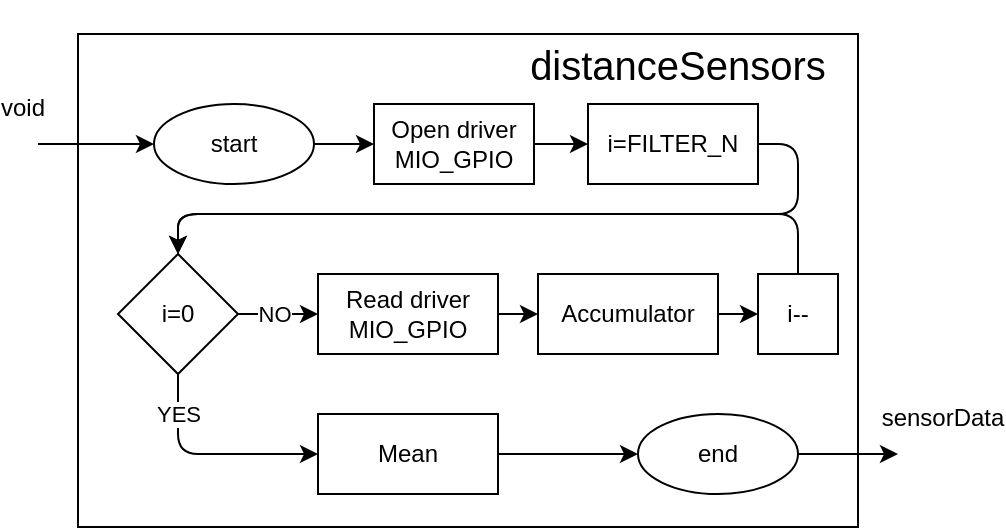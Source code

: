 <mxfile>
    <diagram id="q2e-F72vNAxtqjC7Sm4O" name="Page-1">
        <mxGraphModel dx="563" dy="628" grid="1" gridSize="10" guides="1" tooltips="1" connect="1" arrows="1" fold="1" page="1" pageScale="1" pageWidth="1169" pageHeight="827" math="0" shadow="0">
            <root>
                <mxCell id="0"/>
                <mxCell id="1" parent="0"/>
                <mxCell id="47" value="" style="rounded=0;whiteSpace=wrap;html=1;fillColor=none;" parent="1" vertex="1">
                    <mxGeometry x="330" y="110" width="390" height="246.5" as="geometry"/>
                </mxCell>
                <mxCell id="48" style="edgeStyle=none;html=1;startArrow=classic;startFill=1;endArrow=none;endFill=0;exitX=0;exitY=0.5;exitDx=0;exitDy=0;" parent="1" source="53" edge="1">
                    <mxGeometry relative="1" as="geometry">
                        <mxPoint x="310" y="165" as="targetPoint"/>
                        <mxPoint x="140" y="180" as="sourcePoint"/>
                    </mxGeometry>
                </mxCell>
                <mxCell id="39" style="edgeStyle=orthogonalEdgeStyle;html=1;entryX=0;entryY=0.5;entryDx=0;entryDy=0;" parent="1" source="3" target="42" edge="1">
                    <mxGeometry relative="1" as="geometry">
                        <mxPoint x="472" y="257" as="targetPoint"/>
                    </mxGeometry>
                </mxCell>
                <mxCell id="3" value="Open driver MIO_GPIO" style="rounded=0;whiteSpace=wrap;html=1;" parent="1" vertex="1">
                    <mxGeometry x="478" y="145" width="80" height="40" as="geometry"/>
                </mxCell>
                <mxCell id="29" value="NO" style="edgeStyle=orthogonalEdgeStyle;html=1;entryX=0;entryY=0.5;entryDx=0;entryDy=0;" parent="1" source="4" target="6" edge="1">
                    <mxGeometry x="-0.111" relative="1" as="geometry">
                        <mxPoint x="620" y="398.5" as="targetPoint"/>
                        <mxPoint as="offset"/>
                    </mxGeometry>
                </mxCell>
                <mxCell id="34" value="YES" style="edgeStyle=orthogonalEdgeStyle;html=1;entryX=0;entryY=0.5;entryDx=0;entryDy=0;" parent="1" source="4" target="7" edge="1">
                    <mxGeometry x="-0.636" relative="1" as="geometry">
                        <mxPoint as="offset"/>
                        <Array as="points">
                            <mxPoint x="380" y="320"/>
                        </Array>
                    </mxGeometry>
                </mxCell>
                <mxCell id="4" value="i=0" style="rhombus;whiteSpace=wrap;html=1;" parent="1" vertex="1">
                    <mxGeometry x="350" y="220" width="60" height="60" as="geometry"/>
                </mxCell>
                <mxCell id="32" style="edgeStyle=orthogonalEdgeStyle;html=1;" parent="1" source="6" target="28" edge="1">
                    <mxGeometry relative="1" as="geometry"/>
                </mxCell>
                <mxCell id="6" value="Read driver MIO_GPIO" style="rounded=0;whiteSpace=wrap;html=1;" parent="1" vertex="1">
                    <mxGeometry x="450" y="230" width="90" height="40" as="geometry"/>
                </mxCell>
                <mxCell id="68" style="edgeStyle=orthogonalEdgeStyle;html=1;entryX=0;entryY=0.5;entryDx=0;entryDy=0;" parent="1" source="7" target="55" edge="1">
                    <mxGeometry relative="1" as="geometry">
                        <mxPoint x="460" y="320.0" as="targetPoint"/>
                    </mxGeometry>
                </mxCell>
                <mxCell id="7" value="Mean" style="rounded=0;whiteSpace=wrap;html=1;" parent="1" vertex="1">
                    <mxGeometry x="450" y="300" width="90" height="40" as="geometry"/>
                </mxCell>
                <mxCell id="64" style="edgeStyle=orthogonalEdgeStyle;html=1;entryX=0;entryY=0.5;entryDx=0;entryDy=0;" parent="1" source="28" target="45" edge="1">
                    <mxGeometry relative="1" as="geometry"/>
                </mxCell>
                <mxCell id="28" value="Accumulator" style="rounded=0;whiteSpace=wrap;html=1;" parent="1" vertex="1">
                    <mxGeometry x="560" y="230" width="90" height="40" as="geometry"/>
                </mxCell>
                <mxCell id="44" style="edgeStyle=orthogonalEdgeStyle;html=1;entryX=0.5;entryY=0;entryDx=0;entryDy=0;" parent="1" source="42" target="4" edge="1">
                    <mxGeometry relative="1" as="geometry">
                        <Array as="points">
                            <mxPoint x="690" y="165"/>
                            <mxPoint x="690" y="200"/>
                            <mxPoint x="380" y="200"/>
                        </Array>
                    </mxGeometry>
                </mxCell>
                <mxCell id="42" value="i=FILTER_N" style="rounded=0;whiteSpace=wrap;html=1;" parent="1" vertex="1">
                    <mxGeometry x="585" y="145" width="85" height="40" as="geometry"/>
                </mxCell>
                <mxCell id="46" style="edgeStyle=orthogonalEdgeStyle;html=1;entryX=0.5;entryY=0;entryDx=0;entryDy=0;" parent="1" source="45" target="4" edge="1">
                    <mxGeometry relative="1" as="geometry">
                        <Array as="points">
                            <mxPoint x="690" y="200"/>
                            <mxPoint x="380" y="200"/>
                        </Array>
                    </mxGeometry>
                </mxCell>
                <mxCell id="45" value="i--" style="rounded=0;whiteSpace=wrap;html=1;" parent="1" vertex="1">
                    <mxGeometry x="670" y="230" width="40" height="40" as="geometry"/>
                </mxCell>
                <mxCell id="49" value="&lt;p style=&quot;font-size: 20px;&quot;&gt;distanceSensors&lt;/p&gt;" style="text;html=1;strokeColor=none;fillColor=none;align=center;verticalAlign=middle;whiteSpace=wrap;rounded=0;fontSize=20;" parent="1" vertex="1">
                    <mxGeometry x="550" y="110" width="160" height="30" as="geometry"/>
                </mxCell>
                <mxCell id="58" style="edgeStyle=orthogonalEdgeStyle;html=1;entryX=0;entryY=0.5;entryDx=0;entryDy=0;" parent="1" source="53" target="3" edge="1">
                    <mxGeometry relative="1" as="geometry"/>
                </mxCell>
                <mxCell id="53" value="start" style="ellipse;whiteSpace=wrap;html=1;" parent="1" vertex="1">
                    <mxGeometry x="368" y="145" width="80" height="40" as="geometry"/>
                </mxCell>
                <mxCell id="57" style="edgeStyle=none;html=1;" parent="1" source="55" edge="1">
                    <mxGeometry relative="1" as="geometry">
                        <mxPoint x="740" y="320" as="targetPoint"/>
                    </mxGeometry>
                </mxCell>
                <mxCell id="55" value="end" style="ellipse;whiteSpace=wrap;html=1;" parent="1" vertex="1">
                    <mxGeometry x="610" y="300" width="80" height="40" as="geometry"/>
                </mxCell>
                <mxCell id="69" value="&lt;span style=&quot;font-size: 12px&quot;&gt;void&lt;/span&gt;" style="edgeLabel;html=1;align=center;verticalAlign=middle;resizable=0;points=[];labelBackgroundColor=none;" vertex="1" connectable="0" parent="1">
                    <mxGeometry x="300.002" y="145.005" as="geometry">
                        <mxPoint x="2" y="2" as="offset"/>
                    </mxGeometry>
                </mxCell>
                <mxCell id="71" value="&lt;span style=&quot;font-size: 12px&quot;&gt;sensorData&lt;/span&gt;" style="edgeLabel;html=1;align=center;verticalAlign=middle;resizable=0;points=[];labelBackgroundColor=none;" vertex="1" connectable="0" parent="1">
                    <mxGeometry x="760.002" y="300.005" as="geometry">
                        <mxPoint x="2" y="2" as="offset"/>
                    </mxGeometry>
                </mxCell>
            </root>
        </mxGraphModel>
    </diagram>
</mxfile>